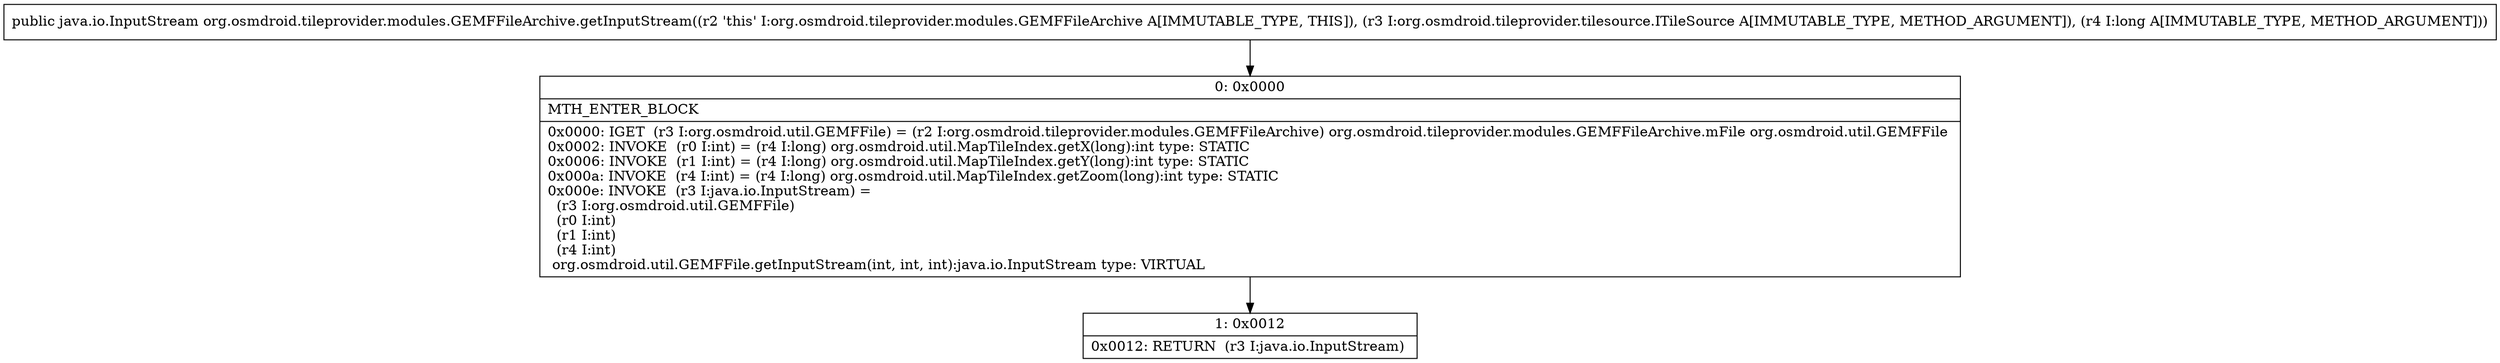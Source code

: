 digraph "CFG fororg.osmdroid.tileprovider.modules.GEMFFileArchive.getInputStream(Lorg\/osmdroid\/tileprovider\/tilesource\/ITileSource;J)Ljava\/io\/InputStream;" {
Node_0 [shape=record,label="{0\:\ 0x0000|MTH_ENTER_BLOCK\l|0x0000: IGET  (r3 I:org.osmdroid.util.GEMFFile) = (r2 I:org.osmdroid.tileprovider.modules.GEMFFileArchive) org.osmdroid.tileprovider.modules.GEMFFileArchive.mFile org.osmdroid.util.GEMFFile \l0x0002: INVOKE  (r0 I:int) = (r4 I:long) org.osmdroid.util.MapTileIndex.getX(long):int type: STATIC \l0x0006: INVOKE  (r1 I:int) = (r4 I:long) org.osmdroid.util.MapTileIndex.getY(long):int type: STATIC \l0x000a: INVOKE  (r4 I:int) = (r4 I:long) org.osmdroid.util.MapTileIndex.getZoom(long):int type: STATIC \l0x000e: INVOKE  (r3 I:java.io.InputStream) = \l  (r3 I:org.osmdroid.util.GEMFFile)\l  (r0 I:int)\l  (r1 I:int)\l  (r4 I:int)\l org.osmdroid.util.GEMFFile.getInputStream(int, int, int):java.io.InputStream type: VIRTUAL \l}"];
Node_1 [shape=record,label="{1\:\ 0x0012|0x0012: RETURN  (r3 I:java.io.InputStream) \l}"];
MethodNode[shape=record,label="{public java.io.InputStream org.osmdroid.tileprovider.modules.GEMFFileArchive.getInputStream((r2 'this' I:org.osmdroid.tileprovider.modules.GEMFFileArchive A[IMMUTABLE_TYPE, THIS]), (r3 I:org.osmdroid.tileprovider.tilesource.ITileSource A[IMMUTABLE_TYPE, METHOD_ARGUMENT]), (r4 I:long A[IMMUTABLE_TYPE, METHOD_ARGUMENT])) }"];
MethodNode -> Node_0;
Node_0 -> Node_1;
}

